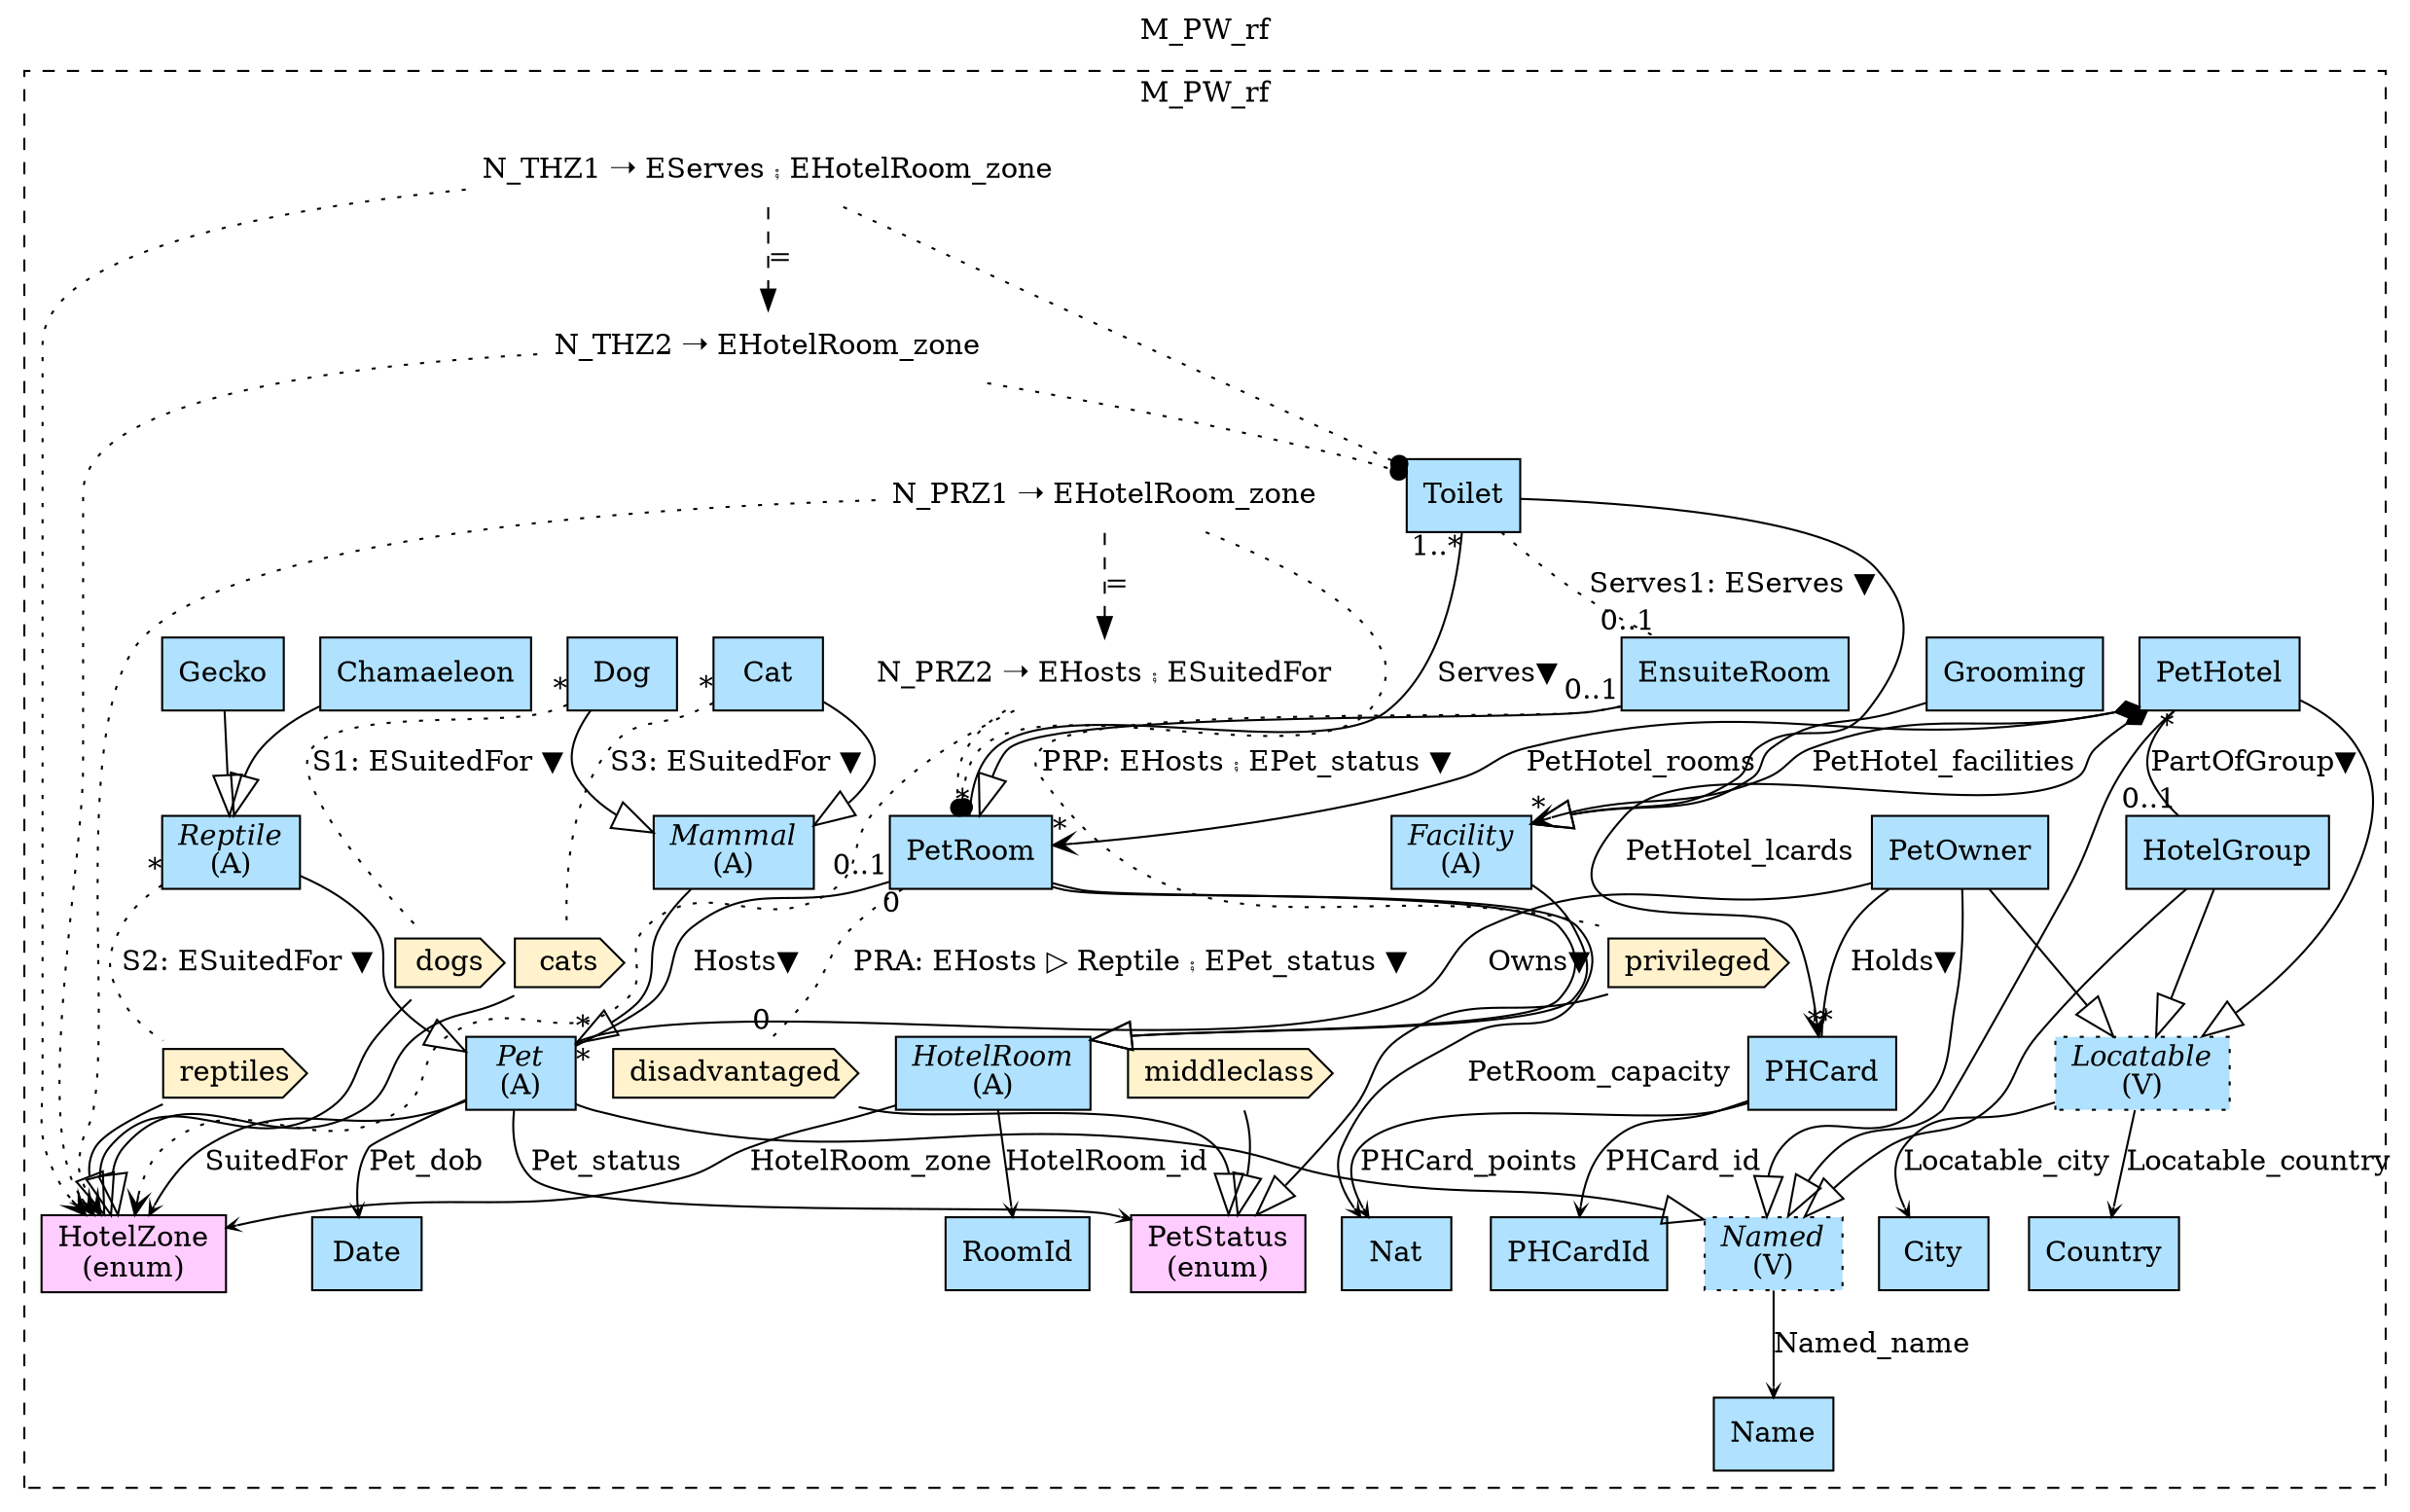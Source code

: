 digraph {graph[label=M_PW_rf,labelloc=tl,labelfontsize=12];
subgraph cluster_M_PW_rf{style=dashed;label=M_PW_rf;
"Name"[shape=record,fillcolor=lightskyblue1,style = filled,label="Name"];
"Country"[shape=record,fillcolor=lightskyblue1,style = filled,label="Country"];
"City"[shape=record,fillcolor=lightskyblue1,style = filled,label="City"];
"Date"[shape=record,fillcolor=lightskyblue1,style = filled,label="Date"];
"PetOwner"[shape=record,fillcolor=lightskyblue1,style = filled,label="PetOwner"];
"middleclass"[shape=cds,fillcolor="#FFF2CC",style = filled,label="middleclass"];
"PetStatus"[shape=record,fillcolor="#FFCCFF",style = filled,label="PetStatus\l(enum)"];
"Mammal"[shape=record,fillcolor=lightskyblue1,style = filled,label=<{<I>Mammal</I><br/>(A)}>];
"Chamaeleon"[shape=record,fillcolor=lightskyblue1,style = filled,label="Chamaeleon"];
"Gecko"[shape=record,fillcolor=lightskyblue1,style = filled,label="Gecko"];
"RoomId"[shape=record,fillcolor=lightskyblue1,style = filled,label="RoomId"];
"dogs"[shape=cds,fillcolor="#FFF2CC",style = filled,label="dogs"];
"reptiles"[shape=cds,fillcolor="#FFF2CC",style = filled,label="reptiles"];
"cats"[shape=cds,fillcolor="#FFF2CC",style = filled,label="cats"];
"PHCardId"[shape=record,fillcolor=lightskyblue1,style = filled,label="PHCardId"];
"PetHotel"[shape=record,fillcolor=lightskyblue1,style = filled,label="PetHotel"];
"HotelGroup"[shape=record,fillcolor=lightskyblue1,style = filled,label="HotelGroup"];
"Grooming"[shape=record,fillcolor=lightskyblue1,style = filled,label="Grooming"];
"Toilet"[shape=record,fillcolor=lightskyblue1,style = filled,label="Toilet"];
"Pet"[shape=record,fillcolor=lightskyblue1,style = filled,label=<{<I>Pet</I><br/>(A)}>];
"Dog"[shape=record,fillcolor=lightskyblue1,style = filled,label="Dog"];
"Reptile"[shape=record,fillcolor=lightskyblue1,style = filled,label=<{<I>Reptile</I><br/>(A)}>];
"Cat"[shape=record,fillcolor=lightskyblue1,style = filled,label="Cat"];
"Named"[shape=record,fillcolor=lightskyblue1,style ="filled,dotted",label=<{<I>Named</I><br/>(V)}>];
"Locatable"[shape=record,fillcolor=lightskyblue1,style ="filled,dotted",label=<{<I>Locatable</I><br/>(V)}>];
"HotelRoom"[shape=record,fillcolor=lightskyblue1,style = filled,label=<{<I>HotelRoom</I><br/>(A)}>];
"PHCard"[shape=record,fillcolor=lightskyblue1,style = filled,label="PHCard"];
"Nat"[shape=record,fillcolor=lightskyblue1,style = filled,label="Nat"];
"Facility"[shape=record,fillcolor=lightskyblue1,style = filled,label=<{<I>Facility</I><br/>(A)}>];
"PetRoom"[shape=record,fillcolor=lightskyblue1,style = filled,label="PetRoom"];
"HotelZone"[shape=record,fillcolor="#FFCCFF",style = filled,label="HotelZone\l(enum)"];
"EnsuiteRoom"[shape=record,fillcolor=lightskyblue1,style = filled,label="EnsuiteRoom"];
"disadvantaged"[shape=cds,fillcolor="#FFF2CC",style = filled,label="disadvantaged"];
"privileged"[shape=cds,fillcolor="#FFF2CC",style = filled,label="privileged"];

"Named"->"Name"[label="Named_name",arrowhead=vee,headlabel="",arrowsize=.5];
"Locatable"->"Country"[label="Locatable_country",arrowhead=vee,headlabel="",arrowsize=.5];
"Locatable"->"City"[label="Locatable_city",arrowhead=vee,headlabel="",arrowsize=.5];
"Pet"->"Date"[label="Pet_dob",arrowhead=vee,headlabel="",arrowsize=.5];
"PetOwner"->"Pet"[label="Owns▼",dir=none,taillabel="",headlabel="*"];
"PetOwner"->"PHCard"[label="Holds▼",dir=none,taillabel="",headlabel="*"];
"Pet"->"Named"[arrowhead=onormal,arrowsize=2.0];
"PetOwner"->"Named"[arrowhead=onormal,arrowsize=2.0];
"PetOwner"->"Locatable"[arrowhead=onormal,arrowsize=2.0];
"privileged"->"PetStatus"[arrowhead=onormal,arrowsize=2.0];
"middleclass"->"PetStatus"[arrowhead=onormal,arrowsize=2.0];
"disadvantaged"->"PetStatus"[arrowhead=onormal,arrowsize=2.0];
"Pet"->"PetStatus"[label="Pet_status",arrowhead=vee,headlabel="",arrowsize=.5];
"Mammal"->"Pet"[arrowhead=onormal,arrowsize=2.0];
"Reptile"->"Pet"[arrowhead=onormal,arrowsize=2.0];
"Dog"->"Mammal"[arrowhead=onormal,arrowsize=2.0];
"Cat"->"Mammal"[arrowhead=onormal,arrowsize=2.0];
"Chamaeleon"->"Reptile"[arrowhead=onormal,arrowsize=2.0];
"Gecko"->"Reptile"[arrowhead=onormal,arrowsize=2.0];
"dogs"->"HotelZone"[arrowhead=onormal,arrowsize=2.0];
"reptiles"->"HotelZone"[arrowhead=onormal,arrowsize=2.0];
"cats"->"HotelZone"[arrowhead=onormal,arrowsize=2.0];
"PetRoom"->"Pet"[label="Hosts▼",dir=none,taillabel="0..1",headlabel="*"];
"Pet"->"HotelZone"[label="SuitedFor",arrowhead=vee,headlabel="",arrowsize=.5];
"HotelRoom"->"RoomId"[label="HotelRoom_id",arrowhead=vee,headlabel="",arrowsize=.5];
"HotelRoom"->"HotelZone"[label="HotelRoom_zone",arrowhead=vee,headlabel="",arrowsize=.5];
"Dog"->"dogs"[label="S1: ESuitedFor ▼",dir=none,taillabel="*",headlabel="",style=dotted];
"Reptile"->"reptiles"[label="S2: ESuitedFor ▼",dir=none,taillabel="*",headlabel="",style=dotted];
"Cat"->"cats"[label="S3: ESuitedFor ▼",dir=none,taillabel="*",headlabel="",style=dotted];
"PetRoom"->"HotelRoom"[arrowhead=onormal,arrowsize=2.0];
"PetHotel"->"HotelGroup"[label="PartOfGroup▼",dir=none,taillabel="*",headlabel="0..1"];
"PetHotel"->"PHCard"[label="PetHotel_lcards",arrowhead=vee,arrowtail=diamond,dir=both,headlabel="*"];
"PetHotel"->"Facility"[label="PetHotel_facilities",arrowhead=vee,arrowtail=diamond,dir=both,headlabel="*"];
"PetHotel"->"PetRoom"[label="PetHotel_rooms",arrowhead=vee,arrowtail=diamond,dir=both,headlabel="*"];
"PHCard"->"Nat"[label="PHCard_points",arrowhead=vee,headlabel="",arrowsize=.5];
"PHCard"->"PHCardId"[label="PHCard_id",arrowhead=vee,headlabel="",arrowsize=.5];
"PetHotel"->"Named"[arrowhead=onormal,arrowsize=2.0];
"PetHotel"->"Locatable"[arrowhead=onormal,arrowsize=2.0];
"HotelGroup"->"Named"[arrowhead=onormal,arrowsize=2.0];
"HotelGroup"->"Locatable"[arrowhead=onormal,arrowsize=2.0];
"Facility"->"HotelRoom"[arrowhead=onormal,arrowsize=2.0];
"PetRoom"->"Nat"[label="PetRoom_capacity",arrowhead=vee,headlabel="",arrowsize=.5];
"EnsuiteRoom"->"PetRoom"[arrowhead=onormal,arrowsize=2.0];
"Toilet"->"Facility"[arrowhead=onormal,arrowsize=2.0];
"Grooming"->"Facility"[arrowhead=onormal,arrowsize=2.0];
"Toilet"->"PetRoom"[label="Serves▼",dir=none,taillabel="1..*",headlabel="*"];
"Toilet"->"EnsuiteRoom"[label="Serves1: EServes ▼",dir=none,taillabel="",headlabel="0..1",style=dotted];
"N_THZ1"[shape=none,label="N_THZ1 ➝ EServes ⨾ EHotelRoom_zone"];
"N_THZ1"->"Toilet"[arrowhead=dot,style=dotted];
"N_THZ1"->"HotelZone"[arrowhead=vee,style=dotted];

"N_THZ2"[shape=none,label="N_THZ2 ➝ EHotelRoom_zone"];
"N_THZ2"->"Toilet"[arrowhead=dot,style=dotted];
"N_THZ2"->"HotelZone"[arrowhead=vee,style=dotted];

"PetRoom"->"disadvantaged"[label="PRA: EHosts ▷ Reptile ⨾ EPet_status ▼",dir=none,taillabel="0",headlabel="0",style=dotted];
"EnsuiteRoom"->"privileged"[label="PRP: EHosts ⨾ EPet_status ▼",dir=none,taillabel="0..1",headlabel="",style=dotted];
"N_PRZ1"[shape=none,label="N_PRZ1 ➝ EHotelRoom_zone"];
"N_PRZ1"->"PetRoom"[arrowhead=dot,style=dotted];
"N_PRZ1"->"HotelZone"[arrowhead=vee,style=dotted];

"N_PRZ2"[shape=none,label="N_PRZ2 ➝ EHosts ⨾ ESuitedFor"];
"N_PRZ2"->"PetRoom"[arrowhead=dot,style=dotted];
"N_PRZ2"->"HotelZone"[arrowhead=vee,style=dotted];

"N_THZ1"->"N_THZ2"[arrowhead=normal,style=dashed, label = "="];
"N_PRZ1"->"N_PRZ2"[arrowhead=normal,style=dashed, label = "="];

}
}